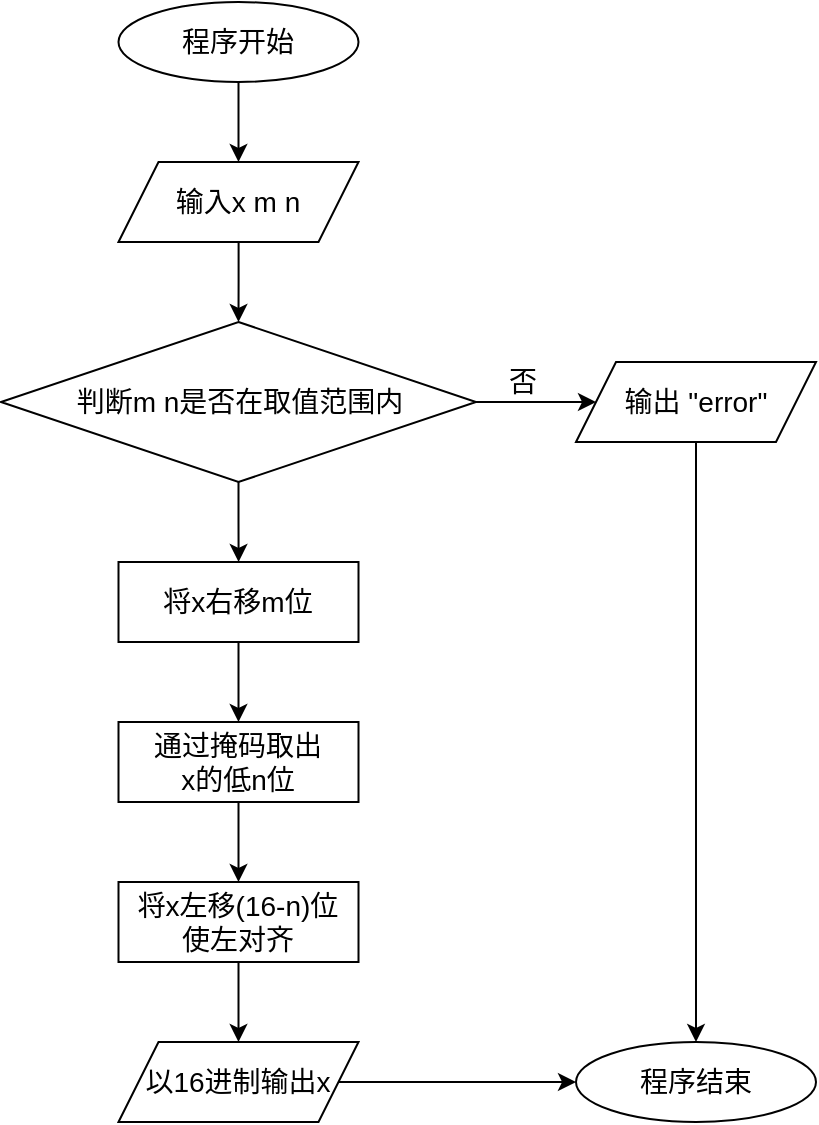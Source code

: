 <mxfile version="24.7.17">
  <diagram id="C5RBs43oDa-KdzZeNtuy" name="Page-1">
    <mxGraphModel dx="1213" dy="768" grid="1" gridSize="10" guides="1" tooltips="1" connect="1" arrows="1" fold="1" page="1" pageScale="1" pageWidth="827" pageHeight="1169" math="0" shadow="0">
      <root>
        <mxCell id="WIyWlLk6GJQsqaUBKTNV-0" />
        <mxCell id="WIyWlLk6GJQsqaUBKTNV-1" parent="WIyWlLk6GJQsqaUBKTNV-0" />
        <mxCell id="sATu8vOtDH0Ijsb0UhAV-6" style="edgeStyle=orthogonalEdgeStyle;rounded=0;orthogonalLoop=1;jettySize=auto;html=1;entryX=0.5;entryY=0;entryDx=0;entryDy=0;" edge="1" parent="WIyWlLk6GJQsqaUBKTNV-1" source="sATu8vOtDH0Ijsb0UhAV-0" target="sATu8vOtDH0Ijsb0UhAV-1">
          <mxGeometry relative="1" as="geometry" />
        </mxCell>
        <mxCell id="sATu8vOtDH0Ijsb0UhAV-0" value="&lt;font style=&quot;font-size: 14px;&quot;&gt;程序开始&lt;/font&gt;" style="ellipse;whiteSpace=wrap;html=1;" vertex="1" parent="WIyWlLk6GJQsqaUBKTNV-1">
          <mxGeometry x="161.25" y="40" width="120" height="40" as="geometry" />
        </mxCell>
        <mxCell id="sATu8vOtDH0Ijsb0UhAV-7" style="edgeStyle=orthogonalEdgeStyle;rounded=0;orthogonalLoop=1;jettySize=auto;html=1;" edge="1" parent="WIyWlLk6GJQsqaUBKTNV-1" source="sATu8vOtDH0Ijsb0UhAV-1" target="sATu8vOtDH0Ijsb0UhAV-2">
          <mxGeometry relative="1" as="geometry" />
        </mxCell>
        <mxCell id="sATu8vOtDH0Ijsb0UhAV-1" value="&lt;font style=&quot;font-size: 14px;&quot;&gt;输入x m n&lt;/font&gt;" style="shape=parallelogram;perimeter=parallelogramPerimeter;whiteSpace=wrap;html=1;fixedSize=1;" vertex="1" parent="WIyWlLk6GJQsqaUBKTNV-1">
          <mxGeometry x="161.25" y="120" width="120" height="40" as="geometry" />
        </mxCell>
        <mxCell id="sATu8vOtDH0Ijsb0UhAV-4" style="edgeStyle=orthogonalEdgeStyle;rounded=0;orthogonalLoop=1;jettySize=auto;html=1;entryX=0;entryY=0.5;entryDx=0;entryDy=0;" edge="1" parent="WIyWlLk6GJQsqaUBKTNV-1" source="sATu8vOtDH0Ijsb0UhAV-2" target="sATu8vOtDH0Ijsb0UhAV-3">
          <mxGeometry relative="1" as="geometry" />
        </mxCell>
        <mxCell id="sATu8vOtDH0Ijsb0UhAV-5" value="&lt;font style=&quot;font-size: 14px;&quot;&gt;否&lt;/font&gt;" style="edgeLabel;html=1;align=center;verticalAlign=middle;resizable=0;points=[];" vertex="1" connectable="0" parent="sATu8vOtDH0Ijsb0UhAV-4">
          <mxGeometry x="-0.244" y="1" relative="1" as="geometry">
            <mxPoint y="-9" as="offset" />
          </mxGeometry>
        </mxCell>
        <mxCell id="sATu8vOtDH0Ijsb0UhAV-13" style="edgeStyle=orthogonalEdgeStyle;rounded=0;orthogonalLoop=1;jettySize=auto;html=1;" edge="1" parent="WIyWlLk6GJQsqaUBKTNV-1" source="sATu8vOtDH0Ijsb0UhAV-2" target="sATu8vOtDH0Ijsb0UhAV-8">
          <mxGeometry relative="1" as="geometry" />
        </mxCell>
        <mxCell id="sATu8vOtDH0Ijsb0UhAV-2" value="&lt;font style=&quot;font-size: 14px;&quot;&gt;判断m n是否在取值范围内&lt;/font&gt;" style="rhombus;whiteSpace=wrap;html=1;" vertex="1" parent="WIyWlLk6GJQsqaUBKTNV-1">
          <mxGeometry x="102.5" y="200" width="237.5" height="80" as="geometry" />
        </mxCell>
        <mxCell id="sATu8vOtDH0Ijsb0UhAV-18" style="edgeStyle=orthogonalEdgeStyle;rounded=0;orthogonalLoop=1;jettySize=auto;html=1;exitX=0.5;exitY=1;exitDx=0;exitDy=0;entryX=0.5;entryY=0;entryDx=0;entryDy=0;" edge="1" parent="WIyWlLk6GJQsqaUBKTNV-1" source="sATu8vOtDH0Ijsb0UhAV-3" target="sATu8vOtDH0Ijsb0UhAV-17">
          <mxGeometry relative="1" as="geometry" />
        </mxCell>
        <mxCell id="sATu8vOtDH0Ijsb0UhAV-3" value="&lt;font style=&quot;font-size: 14px;&quot;&gt;输出 &quot;error&quot;&lt;/font&gt;" style="shape=parallelogram;perimeter=parallelogramPerimeter;whiteSpace=wrap;html=1;fixedSize=1;" vertex="1" parent="WIyWlLk6GJQsqaUBKTNV-1">
          <mxGeometry x="390" y="220" width="120" height="40" as="geometry" />
        </mxCell>
        <mxCell id="sATu8vOtDH0Ijsb0UhAV-15" value="" style="edgeStyle=orthogonalEdgeStyle;rounded=0;orthogonalLoop=1;jettySize=auto;html=1;" edge="1" parent="WIyWlLk6GJQsqaUBKTNV-1" source="sATu8vOtDH0Ijsb0UhAV-8" target="sATu8vOtDH0Ijsb0UhAV-9">
          <mxGeometry relative="1" as="geometry" />
        </mxCell>
        <mxCell id="sATu8vOtDH0Ijsb0UhAV-8" value="&lt;font style=&quot;font-size: 14px;&quot;&gt;将x右移m位&lt;/font&gt;" style="rounded=0;whiteSpace=wrap;html=1;" vertex="1" parent="WIyWlLk6GJQsqaUBKTNV-1">
          <mxGeometry x="161.25" y="320" width="120" height="40" as="geometry" />
        </mxCell>
        <mxCell id="sATu8vOtDH0Ijsb0UhAV-16" value="" style="edgeStyle=orthogonalEdgeStyle;rounded=0;orthogonalLoop=1;jettySize=auto;html=1;" edge="1" parent="WIyWlLk6GJQsqaUBKTNV-1" source="sATu8vOtDH0Ijsb0UhAV-9" target="sATu8vOtDH0Ijsb0UhAV-10">
          <mxGeometry relative="1" as="geometry" />
        </mxCell>
        <mxCell id="sATu8vOtDH0Ijsb0UhAV-9" value="&lt;span style=&quot;font-size: 14px;&quot;&gt;通过掩码取出&lt;br&gt;x的低n位&lt;/span&gt;" style="rounded=0;whiteSpace=wrap;html=1;" vertex="1" parent="WIyWlLk6GJQsqaUBKTNV-1">
          <mxGeometry x="161.25" y="400" width="120" height="40" as="geometry" />
        </mxCell>
        <mxCell id="sATu8vOtDH0Ijsb0UhAV-12" value="" style="edgeStyle=orthogonalEdgeStyle;rounded=0;orthogonalLoop=1;jettySize=auto;html=1;" edge="1" parent="WIyWlLk6GJQsqaUBKTNV-1" source="sATu8vOtDH0Ijsb0UhAV-10" target="sATu8vOtDH0Ijsb0UhAV-11">
          <mxGeometry relative="1" as="geometry" />
        </mxCell>
        <mxCell id="sATu8vOtDH0Ijsb0UhAV-10" value="&lt;span style=&quot;font-size: 14px;&quot;&gt;将x左移(16-n)位&lt;br&gt;使左对齐&lt;/span&gt;" style="rounded=0;whiteSpace=wrap;html=1;" vertex="1" parent="WIyWlLk6GJQsqaUBKTNV-1">
          <mxGeometry x="161.25" y="480" width="120" height="40" as="geometry" />
        </mxCell>
        <mxCell id="sATu8vOtDH0Ijsb0UhAV-19" value="" style="edgeStyle=orthogonalEdgeStyle;rounded=0;orthogonalLoop=1;jettySize=auto;html=1;" edge="1" parent="WIyWlLk6GJQsqaUBKTNV-1" source="sATu8vOtDH0Ijsb0UhAV-11" target="sATu8vOtDH0Ijsb0UhAV-17">
          <mxGeometry relative="1" as="geometry" />
        </mxCell>
        <mxCell id="sATu8vOtDH0Ijsb0UhAV-11" value="&lt;font style=&quot;font-size: 14px;&quot;&gt;以16进制输出x&lt;/font&gt;" style="shape=parallelogram;perimeter=parallelogramPerimeter;whiteSpace=wrap;html=1;fixedSize=1;rounded=0;" vertex="1" parent="WIyWlLk6GJQsqaUBKTNV-1">
          <mxGeometry x="161.25" y="560" width="120" height="40" as="geometry" />
        </mxCell>
        <mxCell id="sATu8vOtDH0Ijsb0UhAV-17" value="&lt;font style=&quot;font-size: 14px;&quot;&gt;程序结束&lt;/font&gt;" style="ellipse;whiteSpace=wrap;html=1;" vertex="1" parent="WIyWlLk6GJQsqaUBKTNV-1">
          <mxGeometry x="390" y="560" width="120" height="40" as="geometry" />
        </mxCell>
      </root>
    </mxGraphModel>
  </diagram>
</mxfile>
